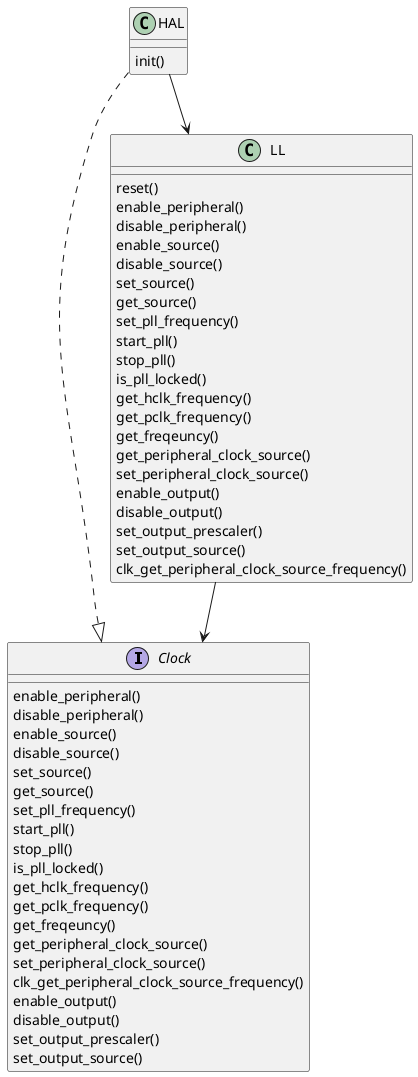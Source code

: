 @startuml
interface Clock {
	enable_peripheral()
	disable_peripheral()
	enable_source()
	disable_source()
	set_source()
	get_source()
	set_pll_frequency()
	start_pll()
	stop_pll()
	is_pll_locked()
	get_hclk_frequency()
	get_pclk_frequency()
	get_freqeuncy()
	get_peripheral_clock_source()
	set_peripheral_clock_source()
	clk_get_peripheral_clock_source_frequency()
	enable_output()
	disable_output()
	set_output_prescaler()
	set_output_source()
}

class LL {
	reset()
	enable_peripheral()
	disable_peripheral()
	enable_source()
	disable_source()
	set_source()
	get_source()
	set_pll_frequency()
	start_pll()
	stop_pll()
	is_pll_locked()
	get_hclk_frequency()
	get_pclk_frequency()
	get_freqeuncy()
	get_peripheral_clock_source()
	set_peripheral_clock_source()
	enable_output()
	disable_output()
	set_output_prescaler()
	set_output_source()
	clk_get_peripheral_clock_source_frequency()
}

class HAL {
	init()
}

HAL ..|> Clock
HAL --> LL
LL --> Clock
@enduml
